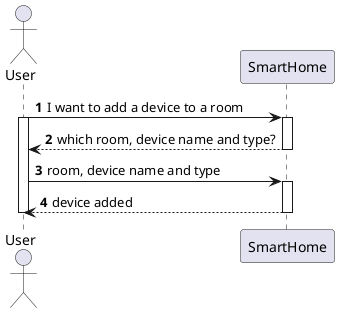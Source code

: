 @startuml
'https://plantuml.com/sequence-diagram

!pragma layout smetana

autonumber

actor "User" as User
participant "SmartHome" as SH

User -> SH : I want to add a device to a room
activate SH
activate User

SH --> User : which room, device name and type?
deactivate SH

User -> SH : room, device name and type
activate SH

SH --> User : device added
deactivate SH

deactivate User

@enduml